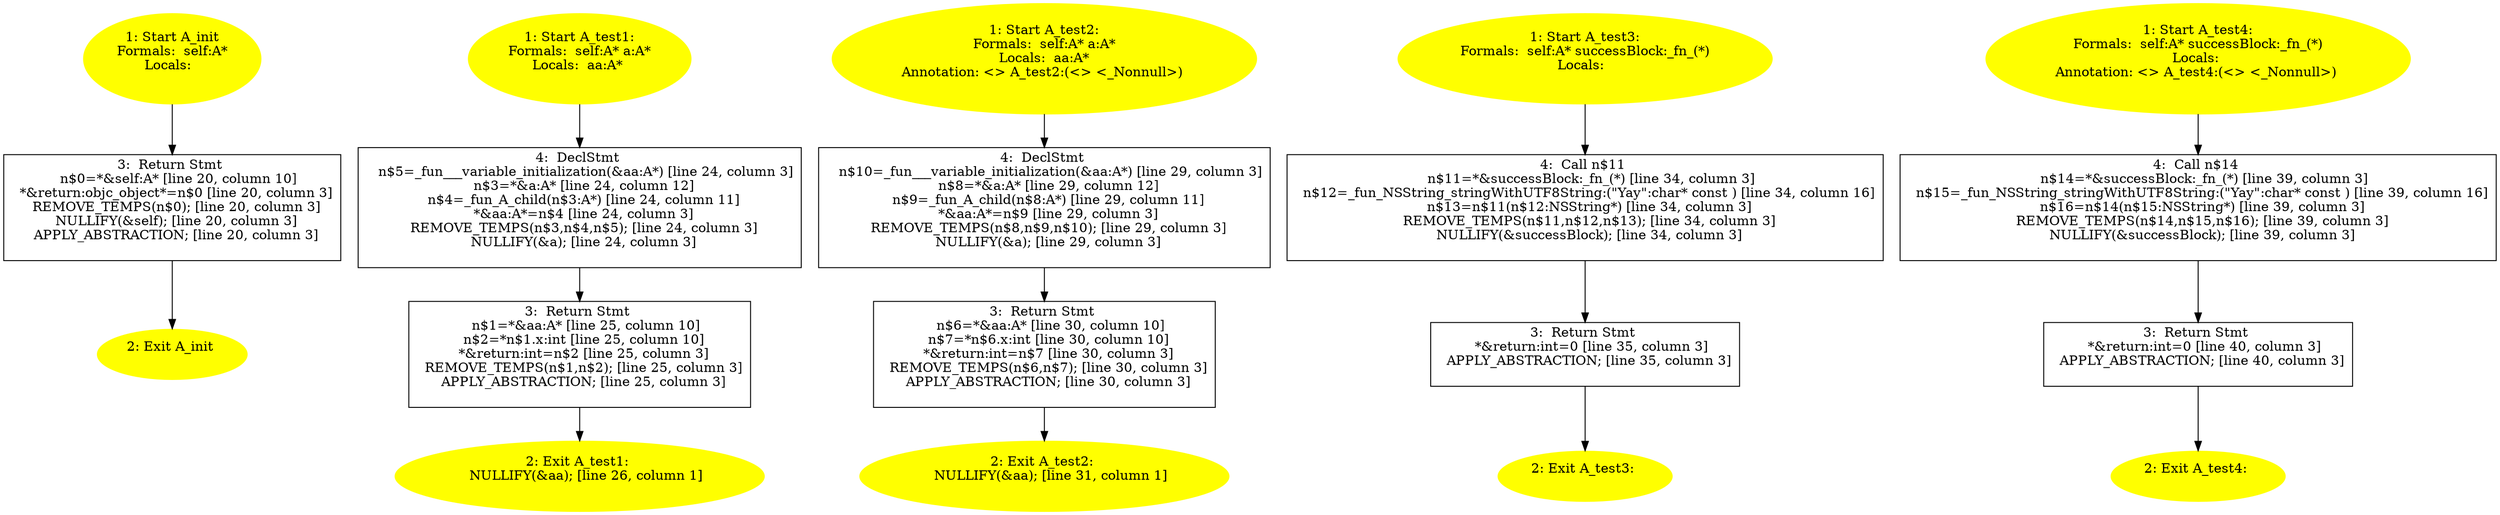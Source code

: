 /* @generated */
digraph cfg {
"init#A#instance.eee79aaaddd644404e17691a7e7d809a_1" [label="1: Start A_init\nFormals:  self:A*\nLocals:  \n  " color=yellow style=filled]
	

	 "init#A#instance.eee79aaaddd644404e17691a7e7d809a_1" -> "init#A#instance.eee79aaaddd644404e17691a7e7d809a_3" ;
"init#A#instance.eee79aaaddd644404e17691a7e7d809a_2" [label="2: Exit A_init \n  " color=yellow style=filled]
	

"init#A#instance.eee79aaaddd644404e17691a7e7d809a_3" [label="3:  Return Stmt \n   n$0=*&self:A* [line 20, column 10]\n  *&return:objc_object*=n$0 [line 20, column 3]\n  REMOVE_TEMPS(n$0); [line 20, column 3]\n  NULLIFY(&self); [line 20, column 3]\n  APPLY_ABSTRACTION; [line 20, column 3]\n " shape="box"]
	

	 "init#A#instance.eee79aaaddd644404e17691a7e7d809a_3" -> "init#A#instance.eee79aaaddd644404e17691a7e7d809a_2" ;
"test1:#A(class A)#instance.61440711d4e2388d4be3731c34a61289_1" [label="1: Start A_test1:\nFormals:  self:A* a:A*\nLocals:  aa:A* \n  " color=yellow style=filled]
	

	 "test1:#A(class A)#instance.61440711d4e2388d4be3731c34a61289_1" -> "test1:#A(class A)#instance.61440711d4e2388d4be3731c34a61289_4" ;
"test1:#A(class A)#instance.61440711d4e2388d4be3731c34a61289_2" [label="2: Exit A_test1: \n   NULLIFY(&aa); [line 26, column 1]\n " color=yellow style=filled]
	

"test1:#A(class A)#instance.61440711d4e2388d4be3731c34a61289_3" [label="3:  Return Stmt \n   n$1=*&aa:A* [line 25, column 10]\n  n$2=*n$1.x:int [line 25, column 10]\n  *&return:int=n$2 [line 25, column 3]\n  REMOVE_TEMPS(n$1,n$2); [line 25, column 3]\n  APPLY_ABSTRACTION; [line 25, column 3]\n " shape="box"]
	

	 "test1:#A(class A)#instance.61440711d4e2388d4be3731c34a61289_3" -> "test1:#A(class A)#instance.61440711d4e2388d4be3731c34a61289_2" ;
"test1:#A(class A)#instance.61440711d4e2388d4be3731c34a61289_4" [label="4:  DeclStmt \n   n$5=_fun___variable_initialization(&aa:A*) [line 24, column 3]\n  n$3=*&a:A* [line 24, column 12]\n  n$4=_fun_A_child(n$3:A*) [line 24, column 11]\n  *&aa:A*=n$4 [line 24, column 3]\n  REMOVE_TEMPS(n$3,n$4,n$5); [line 24, column 3]\n  NULLIFY(&a); [line 24, column 3]\n " shape="box"]
	

	 "test1:#A(class A)#instance.61440711d4e2388d4be3731c34a61289_4" -> "test1:#A(class A)#instance.61440711d4e2388d4be3731c34a61289_3" ;
"test2:#A(class A)#instance.3b9594b6f023617f19d57dee6d35cf80_1" [label="1: Start A_test2:\nFormals:  self:A* a:A*\nLocals:  aa:A*\nAnnotation: <> A_test2:(<> <_Nonnull>) \n  " color=yellow style=filled]
	

	 "test2:#A(class A)#instance.3b9594b6f023617f19d57dee6d35cf80_1" -> "test2:#A(class A)#instance.3b9594b6f023617f19d57dee6d35cf80_4" ;
"test2:#A(class A)#instance.3b9594b6f023617f19d57dee6d35cf80_2" [label="2: Exit A_test2: \n   NULLIFY(&aa); [line 31, column 1]\n " color=yellow style=filled]
	

"test2:#A(class A)#instance.3b9594b6f023617f19d57dee6d35cf80_3" [label="3:  Return Stmt \n   n$6=*&aa:A* [line 30, column 10]\n  n$7=*n$6.x:int [line 30, column 10]\n  *&return:int=n$7 [line 30, column 3]\n  REMOVE_TEMPS(n$6,n$7); [line 30, column 3]\n  APPLY_ABSTRACTION; [line 30, column 3]\n " shape="box"]
	

	 "test2:#A(class A)#instance.3b9594b6f023617f19d57dee6d35cf80_3" -> "test2:#A(class A)#instance.3b9594b6f023617f19d57dee6d35cf80_2" ;
"test2:#A(class A)#instance.3b9594b6f023617f19d57dee6d35cf80_4" [label="4:  DeclStmt \n   n$10=_fun___variable_initialization(&aa:A*) [line 29, column 3]\n  n$8=*&a:A* [line 29, column 12]\n  n$9=_fun_A_child(n$8:A*) [line 29, column 11]\n  *&aa:A*=n$9 [line 29, column 3]\n  REMOVE_TEMPS(n$8,n$9,n$10); [line 29, column 3]\n  NULLIFY(&a); [line 29, column 3]\n " shape="box"]
	

	 "test2:#A(class A)#instance.3b9594b6f023617f19d57dee6d35cf80_4" -> "test2:#A(class A)#instance.3b9594b6f023617f19d57dee6d35cf80_3" ;
"test3:#A#instance.28bc2df8df797b21818dc2037239f326_1" [label="1: Start A_test3:\nFormals:  self:A* successBlock:_fn_(*)\nLocals:  \n  " color=yellow style=filled]
	

	 "test3:#A#instance.28bc2df8df797b21818dc2037239f326_1" -> "test3:#A#instance.28bc2df8df797b21818dc2037239f326_4" ;
"test3:#A#instance.28bc2df8df797b21818dc2037239f326_2" [label="2: Exit A_test3: \n  " color=yellow style=filled]
	

"test3:#A#instance.28bc2df8df797b21818dc2037239f326_3" [label="3:  Return Stmt \n   *&return:int=0 [line 35, column 3]\n  APPLY_ABSTRACTION; [line 35, column 3]\n " shape="box"]
	

	 "test3:#A#instance.28bc2df8df797b21818dc2037239f326_3" -> "test3:#A#instance.28bc2df8df797b21818dc2037239f326_2" ;
"test3:#A#instance.28bc2df8df797b21818dc2037239f326_4" [label="4:  Call n$11 \n   n$11=*&successBlock:_fn_(*) [line 34, column 3]\n  n$12=_fun_NSString_stringWithUTF8String:(\"Yay\":char* const ) [line 34, column 16]\n  n$13=n$11(n$12:NSString*) [line 34, column 3]\n  REMOVE_TEMPS(n$11,n$12,n$13); [line 34, column 3]\n  NULLIFY(&successBlock); [line 34, column 3]\n " shape="box"]
	

	 "test3:#A#instance.28bc2df8df797b21818dc2037239f326_4" -> "test3:#A#instance.28bc2df8df797b21818dc2037239f326_3" ;
"test4:#A#instance.718a300d6fa63609a70f22221a548ee5_1" [label="1: Start A_test4:\nFormals:  self:A* successBlock:_fn_(*)\nLocals: \nAnnotation: <> A_test4:(<> <_Nonnull>) \n  " color=yellow style=filled]
	

	 "test4:#A#instance.718a300d6fa63609a70f22221a548ee5_1" -> "test4:#A#instance.718a300d6fa63609a70f22221a548ee5_4" ;
"test4:#A#instance.718a300d6fa63609a70f22221a548ee5_2" [label="2: Exit A_test4: \n  " color=yellow style=filled]
	

"test4:#A#instance.718a300d6fa63609a70f22221a548ee5_3" [label="3:  Return Stmt \n   *&return:int=0 [line 40, column 3]\n  APPLY_ABSTRACTION; [line 40, column 3]\n " shape="box"]
	

	 "test4:#A#instance.718a300d6fa63609a70f22221a548ee5_3" -> "test4:#A#instance.718a300d6fa63609a70f22221a548ee5_2" ;
"test4:#A#instance.718a300d6fa63609a70f22221a548ee5_4" [label="4:  Call n$14 \n   n$14=*&successBlock:_fn_(*) [line 39, column 3]\n  n$15=_fun_NSString_stringWithUTF8String:(\"Yay\":char* const ) [line 39, column 16]\n  n$16=n$14(n$15:NSString*) [line 39, column 3]\n  REMOVE_TEMPS(n$14,n$15,n$16); [line 39, column 3]\n  NULLIFY(&successBlock); [line 39, column 3]\n " shape="box"]
	

	 "test4:#A#instance.718a300d6fa63609a70f22221a548ee5_4" -> "test4:#A#instance.718a300d6fa63609a70f22221a548ee5_3" ;
}
